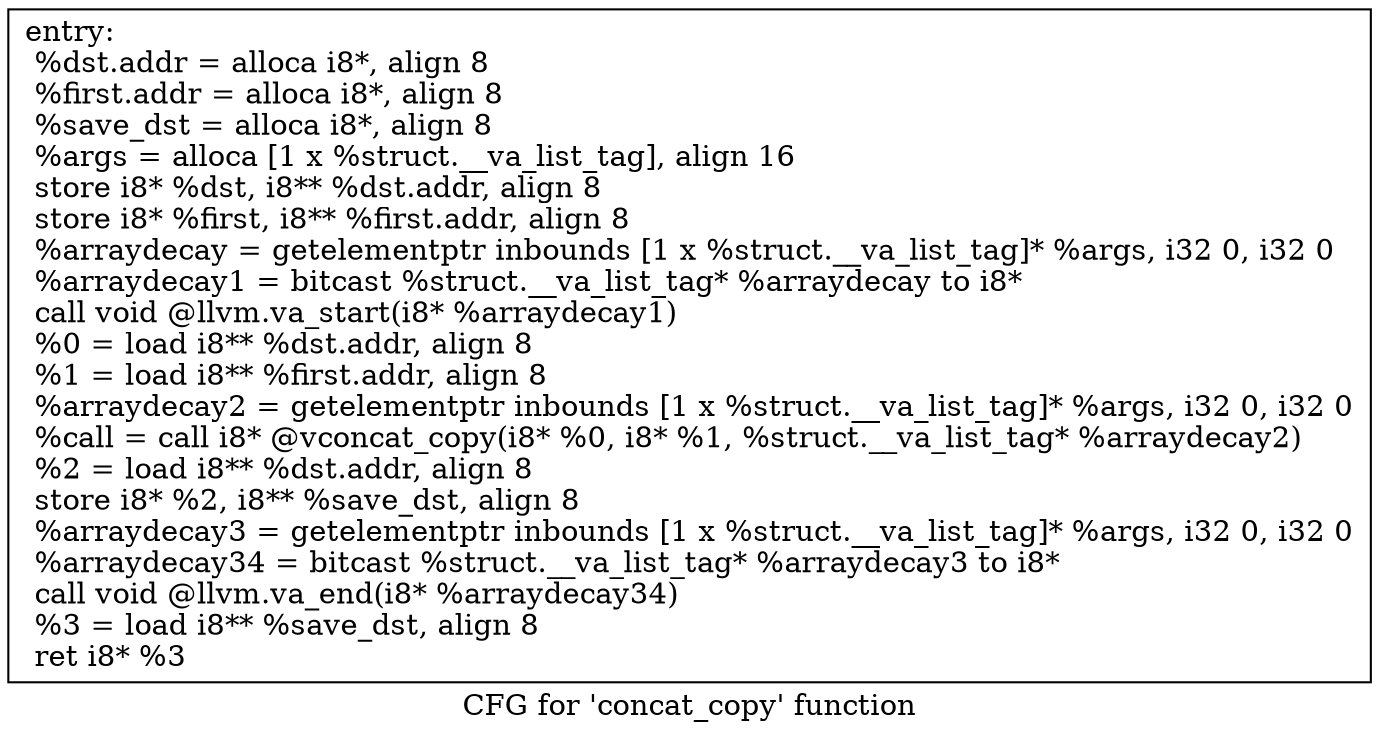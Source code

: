 digraph "CFG for 'concat_copy' function" {
	label="CFG for 'concat_copy' function";

	Node0x20bc8d0 [shape=record,label="{entry:\l  %dst.addr = alloca i8*, align 8\l  %first.addr = alloca i8*, align 8\l  %save_dst = alloca i8*, align 8\l  %args = alloca [1 x %struct.__va_list_tag], align 16\l  store i8* %dst, i8** %dst.addr, align 8\l  store i8* %first, i8** %first.addr, align 8\l  %arraydecay = getelementptr inbounds [1 x %struct.__va_list_tag]* %args, i32 0, i32 0\l  %arraydecay1 = bitcast %struct.__va_list_tag* %arraydecay to i8*\l  call void @llvm.va_start(i8* %arraydecay1)\l  %0 = load i8** %dst.addr, align 8\l  %1 = load i8** %first.addr, align 8\l  %arraydecay2 = getelementptr inbounds [1 x %struct.__va_list_tag]* %args, i32 0, i32 0\l  %call = call i8* @vconcat_copy(i8* %0, i8* %1, %struct.__va_list_tag* %arraydecay2)\l  %2 = load i8** %dst.addr, align 8\l  store i8* %2, i8** %save_dst, align 8\l  %arraydecay3 = getelementptr inbounds [1 x %struct.__va_list_tag]* %args, i32 0, i32 0\l  %arraydecay34 = bitcast %struct.__va_list_tag* %arraydecay3 to i8*\l  call void @llvm.va_end(i8* %arraydecay34)\l  %3 = load i8** %save_dst, align 8\l  ret i8* %3\l}"];
}
